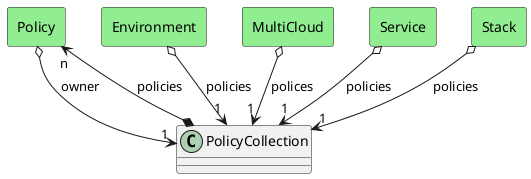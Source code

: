 @startuml

class "PolicyCollection" as Model {

 
}

rectangle "Policy" as Policy #lightblue {
}

Model *--> "n" Policy : policies




    rectangle "Policy" as Policy #lightgreen {
    }
    
        Policy   o--> "1" Model : "owner"
    
    rectangle "Environment" as Environment #lightgreen {
    }
    
        Environment   o--> "1" Model : "policies"
    
    rectangle "MultiCloud" as MultiCloud #lightgreen {
    }
    
        MultiCloud   o--> "1" Model : "polices"
    
    rectangle "Service" as Service #lightgreen {
    }
    
        Service   o--> "1" Model : "policies"
    
    rectangle "Stack" as Stack #lightgreen {
    }
    
        Stack   o--> "1" Model : "policies"
    

@enduml
